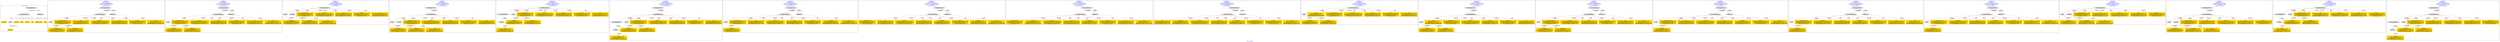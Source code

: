 digraph n0 {
fontcolor="blue"
remincross="true"
label="s22-s-moca.xml"
subgraph cluster_0 {
label="1-correct model"
n2[style="filled",color="white",fillcolor="lightgray",label="CulturalHeritageObject1"];
n3[shape="plaintext",style="filled",fillcolor="gold",label="creationDate"];
n4[style="filled",color="white",fillcolor="lightgray",label="Person1"];
n5[shape="plaintext",style="filled",fillcolor="gold",label="Dimensions"];
n6[shape="plaintext",style="filled",fillcolor="gold",label="Process"];
n7[shape="plaintext",style="filled",fillcolor="gold",label="Provenance"];
n8[shape="plaintext",style="filled",fillcolor="gold",label="title"];
n9[shape="plaintext",style="filled",fillcolor="gold",label="Assension_Number"];
n10[shape="plaintext",style="filled",fillcolor="gold",label="Artist_Name"];
n11[style="filled",color="white",fillcolor="lightgray",label="EuropeanaAggregation1"];
n12[style="filled",color="white",fillcolor="lightgray",label="WebResource1"];
n13[shape="plaintext",style="filled",fillcolor="gold",label="image"];
}
subgraph cluster_1 {
label="candidate 0\nlink coherence:1.0\nnode coherence:1.0\nconfidence:0.5216946850783879\nmapping score:0.6113982283594627\ncost:10.99957\n-precision:0.73-recall:0.73"
n15[style="filled",color="white",fillcolor="lightgray",label="CulturalHeritageObject1"];
n16[style="filled",color="white",fillcolor="lightgray",label="Person1"];
n17[style="filled",color="white",fillcolor="lightgray",label="EuropeanaAggregation1"];
n18[style="filled",color="white",fillcolor="lightgray",label="WebResource1"];
n19[shape="plaintext",style="filled",fillcolor="gold",label="image\n[WebResource,classLink,0.552]\n[Document,classLink,0.373]\n[CulturalHeritageObject,provenance,0.044]\n[CulturalHeritageObject,description,0.031]"];
n20[shape="plaintext",style="filled",fillcolor="gold",label="Assension_Number\n[CulturalHeritageObject,provenance,0.451]\n[CulturalHeritageObject,title,0.241]\n[CulturalHeritageObject,description,0.156]\n[Concept,prefLabel,0.153]"];
n21[shape="plaintext",style="filled",fillcolor="gold",label="title\n[CulturalHeritageObject,description,0.361]\n[CulturalHeritageObject,title,0.34]\n[Person,biographicalInformation,0.195]\n[CulturalHeritageObject,provenance,0.105]"];
n22[shape="plaintext",style="filled",fillcolor="gold",label="Dimensions\n[CulturalHeritageObject,extent,0.708]\n[CulturalHeritageObject,accessionNumber,0.138]\n[CulturalHeritageObject,description,0.084]\n[CulturalHeritageObject,medium,0.071]"];
n23[shape="plaintext",style="filled",fillcolor="gold",label="Process\n[CulturalHeritageObject,medium,0.764]\n[CulturalHeritageObject,description,0.115]\n[Person,biographicalInformation,0.064]\n[CulturalHeritageObject,provenance,0.057]"];
n24[shape="plaintext",style="filled",fillcolor="gold",label="creationDate\n[Person,dateOfDeath,0.476]\n[CulturalHeritageObject,created,0.346]\n[CulturalHeritageObject,provenance,0.121]\n[CulturalHeritageObject,title,0.057]"];
n25[shape="plaintext",style="filled",fillcolor="gold",label="Provenance\n[CulturalHeritageObject,provenance,0.427]\n[CulturalHeritageObject,title,0.273]\n[CulturalHeritageObject,description,0.155]\n[Concept,prefLabel,0.146]"];
n26[shape="plaintext",style="filled",fillcolor="gold",label="Artist_Name\n[Person,nameOfThePerson,0.435]\n[CulturalHeritageObject,title,0.197]\n[CulturalHeritageObject,description,0.187]\n[CulturalHeritageObject,provenance,0.181]"];
}
subgraph cluster_2 {
label="candidate 1\nlink coherence:1.0\nnode coherence:1.0\nconfidence:0.5190606838559829\nmapping score:0.6105202279519943\ncost:10.99957\n-precision:0.82-recall:0.82"
n28[style="filled",color="white",fillcolor="lightgray",label="CulturalHeritageObject1"];
n29[style="filled",color="white",fillcolor="lightgray",label="Person1"];
n30[style="filled",color="white",fillcolor="lightgray",label="EuropeanaAggregation1"];
n31[style="filled",color="white",fillcolor="lightgray",label="WebResource1"];
n32[shape="plaintext",style="filled",fillcolor="gold",label="image\n[WebResource,classLink,0.552]\n[Document,classLink,0.373]\n[CulturalHeritageObject,provenance,0.044]\n[CulturalHeritageObject,description,0.031]"];
n33[shape="plaintext",style="filled",fillcolor="gold",label="Assension_Number\n[CulturalHeritageObject,provenance,0.451]\n[CulturalHeritageObject,title,0.241]\n[CulturalHeritageObject,description,0.156]\n[Concept,prefLabel,0.153]"];
n34[shape="plaintext",style="filled",fillcolor="gold",label="Dimensions\n[CulturalHeritageObject,extent,0.708]\n[CulturalHeritageObject,accessionNumber,0.138]\n[CulturalHeritageObject,description,0.084]\n[CulturalHeritageObject,medium,0.071]"];
n35[shape="plaintext",style="filled",fillcolor="gold",label="Process\n[CulturalHeritageObject,medium,0.764]\n[CulturalHeritageObject,description,0.115]\n[Person,biographicalInformation,0.064]\n[CulturalHeritageObject,provenance,0.057]"];
n36[shape="plaintext",style="filled",fillcolor="gold",label="creationDate\n[Person,dateOfDeath,0.476]\n[CulturalHeritageObject,created,0.346]\n[CulturalHeritageObject,provenance,0.121]\n[CulturalHeritageObject,title,0.057]"];
n37[shape="plaintext",style="filled",fillcolor="gold",label="Provenance\n[CulturalHeritageObject,provenance,0.427]\n[CulturalHeritageObject,title,0.273]\n[CulturalHeritageObject,description,0.155]\n[Concept,prefLabel,0.146]"];
n38[shape="plaintext",style="filled",fillcolor="gold",label="title\n[CulturalHeritageObject,description,0.361]\n[CulturalHeritageObject,title,0.34]\n[Person,biographicalInformation,0.195]\n[CulturalHeritageObject,provenance,0.105]"];
n39[shape="plaintext",style="filled",fillcolor="gold",label="Artist_Name\n[Person,nameOfThePerson,0.435]\n[CulturalHeritageObject,title,0.197]\n[CulturalHeritageObject,description,0.187]\n[CulturalHeritageObject,provenance,0.181]"];
}
subgraph cluster_3 {
label="candidate 10\nlink coherence:1.0\nnode coherence:1.0\nconfidence:0.496607792944589\nmapping score:0.6030359309815297\ncost:9.9998\n-precision:0.6-recall:0.55"
n41[style="filled",color="white",fillcolor="lightgray",label="CulturalHeritageObject1"];
n42[style="filled",color="white",fillcolor="lightgray",label="Person1"];
n43[style="filled",color="white",fillcolor="lightgray",label="Document1"];
n44[shape="plaintext",style="filled",fillcolor="gold",label="image\n[WebResource,classLink,0.552]\n[Document,classLink,0.373]\n[CulturalHeritageObject,provenance,0.044]\n[CulturalHeritageObject,description,0.031]"];
n45[shape="plaintext",style="filled",fillcolor="gold",label="Assension_Number\n[CulturalHeritageObject,provenance,0.451]\n[CulturalHeritageObject,title,0.241]\n[CulturalHeritageObject,description,0.156]\n[Concept,prefLabel,0.153]"];
n46[shape="plaintext",style="filled",fillcolor="gold",label="Dimensions\n[CulturalHeritageObject,extent,0.708]\n[CulturalHeritageObject,accessionNumber,0.138]\n[CulturalHeritageObject,description,0.084]\n[CulturalHeritageObject,medium,0.071]"];
n47[shape="plaintext",style="filled",fillcolor="gold",label="Process\n[CulturalHeritageObject,medium,0.764]\n[CulturalHeritageObject,description,0.115]\n[Person,biographicalInformation,0.064]\n[CulturalHeritageObject,provenance,0.057]"];
n48[shape="plaintext",style="filled",fillcolor="gold",label="creationDate\n[Person,dateOfDeath,0.476]\n[CulturalHeritageObject,created,0.346]\n[CulturalHeritageObject,provenance,0.121]\n[CulturalHeritageObject,title,0.057]"];
n49[shape="plaintext",style="filled",fillcolor="gold",label="Provenance\n[CulturalHeritageObject,provenance,0.427]\n[CulturalHeritageObject,title,0.273]\n[CulturalHeritageObject,description,0.155]\n[Concept,prefLabel,0.146]"];
n50[shape="plaintext",style="filled",fillcolor="gold",label="title\n[CulturalHeritageObject,description,0.361]\n[CulturalHeritageObject,title,0.34]\n[Person,biographicalInformation,0.195]\n[CulturalHeritageObject,provenance,0.105]"];
n51[shape="plaintext",style="filled",fillcolor="gold",label="Artist_Name\n[Person,nameOfThePerson,0.435]\n[CulturalHeritageObject,title,0.197]\n[CulturalHeritageObject,description,0.187]\n[CulturalHeritageObject,provenance,0.181]"];
}
subgraph cluster_4 {
label="candidate 11\nlink coherence:1.0\nnode coherence:1.0\nconfidence:0.496607792944589\nmapping score:0.6030359309815297\ncost:10.99967\n-precision:0.64-recall:0.64"
n53[style="filled",color="white",fillcolor="lightgray",label="CulturalHeritageObject1"];
n54[style="filled",color="white",fillcolor="lightgray",label="Person1"];
n55[style="filled",color="white",fillcolor="lightgray",label="Document1"];
n56[style="filled",color="white",fillcolor="lightgray",label="EuropeanaAggregation1"];
n57[shape="plaintext",style="filled",fillcolor="gold",label="image\n[WebResource,classLink,0.552]\n[Document,classLink,0.373]\n[CulturalHeritageObject,provenance,0.044]\n[CulturalHeritageObject,description,0.031]"];
n58[shape="plaintext",style="filled",fillcolor="gold",label="Assension_Number\n[CulturalHeritageObject,provenance,0.451]\n[CulturalHeritageObject,title,0.241]\n[CulturalHeritageObject,description,0.156]\n[Concept,prefLabel,0.153]"];
n59[shape="plaintext",style="filled",fillcolor="gold",label="Dimensions\n[CulturalHeritageObject,extent,0.708]\n[CulturalHeritageObject,accessionNumber,0.138]\n[CulturalHeritageObject,description,0.084]\n[CulturalHeritageObject,medium,0.071]"];
n60[shape="plaintext",style="filled",fillcolor="gold",label="Process\n[CulturalHeritageObject,medium,0.764]\n[CulturalHeritageObject,description,0.115]\n[Person,biographicalInformation,0.064]\n[CulturalHeritageObject,provenance,0.057]"];
n61[shape="plaintext",style="filled",fillcolor="gold",label="creationDate\n[Person,dateOfDeath,0.476]\n[CulturalHeritageObject,created,0.346]\n[CulturalHeritageObject,provenance,0.121]\n[CulturalHeritageObject,title,0.057]"];
n62[shape="plaintext",style="filled",fillcolor="gold",label="Provenance\n[CulturalHeritageObject,provenance,0.427]\n[CulturalHeritageObject,title,0.273]\n[CulturalHeritageObject,description,0.155]\n[Concept,prefLabel,0.146]"];
n63[shape="plaintext",style="filled",fillcolor="gold",label="title\n[CulturalHeritageObject,description,0.361]\n[CulturalHeritageObject,title,0.34]\n[Person,biographicalInformation,0.195]\n[CulturalHeritageObject,provenance,0.105]"];
n64[shape="plaintext",style="filled",fillcolor="gold",label="Artist_Name\n[Person,nameOfThePerson,0.435]\n[CulturalHeritageObject,title,0.197]\n[CulturalHeritageObject,description,0.187]\n[CulturalHeritageObject,provenance,0.181]"];
}
subgraph cluster_5 {
label="candidate 12\nlink coherence:1.0\nnode coherence:1.0\nconfidence:0.496607792944589\nmapping score:0.6030359309815297\ncost:10.99979\n-precision:0.55-recall:0.55"
n66[style="filled",color="white",fillcolor="lightgray",label="CulturalHeritageObject1"];
n67[style="filled",color="white",fillcolor="lightgray",label="CulturalHeritageObject2"];
n68[style="filled",color="white",fillcolor="lightgray",label="Person1"];
n69[style="filled",color="white",fillcolor="lightgray",label="Document2"];
n70[shape="plaintext",style="filled",fillcolor="gold",label="Assension_Number\n[CulturalHeritageObject,provenance,0.451]\n[CulturalHeritageObject,title,0.241]\n[CulturalHeritageObject,description,0.156]\n[Concept,prefLabel,0.153]"];
n71[shape="plaintext",style="filled",fillcolor="gold",label="Dimensions\n[CulturalHeritageObject,extent,0.708]\n[CulturalHeritageObject,accessionNumber,0.138]\n[CulturalHeritageObject,description,0.084]\n[CulturalHeritageObject,medium,0.071]"];
n72[shape="plaintext",style="filled",fillcolor="gold",label="Process\n[CulturalHeritageObject,medium,0.764]\n[CulturalHeritageObject,description,0.115]\n[Person,biographicalInformation,0.064]\n[CulturalHeritageObject,provenance,0.057]"];
n73[shape="plaintext",style="filled",fillcolor="gold",label="creationDate\n[Person,dateOfDeath,0.476]\n[CulturalHeritageObject,created,0.346]\n[CulturalHeritageObject,provenance,0.121]\n[CulturalHeritageObject,title,0.057]"];
n74[shape="plaintext",style="filled",fillcolor="gold",label="image\n[WebResource,classLink,0.552]\n[Document,classLink,0.373]\n[CulturalHeritageObject,provenance,0.044]\n[CulturalHeritageObject,description,0.031]"];
n75[shape="plaintext",style="filled",fillcolor="gold",label="Provenance\n[CulturalHeritageObject,provenance,0.427]\n[CulturalHeritageObject,title,0.273]\n[CulturalHeritageObject,description,0.155]\n[Concept,prefLabel,0.146]"];
n76[shape="plaintext",style="filled",fillcolor="gold",label="title\n[CulturalHeritageObject,description,0.361]\n[CulturalHeritageObject,title,0.34]\n[Person,biographicalInformation,0.195]\n[CulturalHeritageObject,provenance,0.105]"];
n77[shape="plaintext",style="filled",fillcolor="gold",label="Artist_Name\n[Person,nameOfThePerson,0.435]\n[CulturalHeritageObject,title,0.197]\n[CulturalHeritageObject,description,0.187]\n[CulturalHeritageObject,provenance,0.181]"];
}
subgraph cluster_6 {
label="candidate 13\nlink coherence:1.0\nnode coherence:1.0\nconfidence:0.496607792944589\nmapping score:0.6030359309815297\ncost:11.99966\n-precision:0.58-recall:0.64"
n79[style="filled",color="white",fillcolor="lightgray",label="CulturalHeritageObject1"];
n80[style="filled",color="white",fillcolor="lightgray",label="CulturalHeritageObject2"];
n81[style="filled",color="white",fillcolor="lightgray",label="Person1"];
n82[style="filled",color="white",fillcolor="lightgray",label="Document2"];
n83[style="filled",color="white",fillcolor="lightgray",label="EuropeanaAggregation1"];
n84[shape="plaintext",style="filled",fillcolor="gold",label="Assension_Number\n[CulturalHeritageObject,provenance,0.451]\n[CulturalHeritageObject,title,0.241]\n[CulturalHeritageObject,description,0.156]\n[Concept,prefLabel,0.153]"];
n85[shape="plaintext",style="filled",fillcolor="gold",label="Dimensions\n[CulturalHeritageObject,extent,0.708]\n[CulturalHeritageObject,accessionNumber,0.138]\n[CulturalHeritageObject,description,0.084]\n[CulturalHeritageObject,medium,0.071]"];
n86[shape="plaintext",style="filled",fillcolor="gold",label="Process\n[CulturalHeritageObject,medium,0.764]\n[CulturalHeritageObject,description,0.115]\n[Person,biographicalInformation,0.064]\n[CulturalHeritageObject,provenance,0.057]"];
n87[shape="plaintext",style="filled",fillcolor="gold",label="creationDate\n[Person,dateOfDeath,0.476]\n[CulturalHeritageObject,created,0.346]\n[CulturalHeritageObject,provenance,0.121]\n[CulturalHeritageObject,title,0.057]"];
n88[shape="plaintext",style="filled",fillcolor="gold",label="image\n[WebResource,classLink,0.552]\n[Document,classLink,0.373]\n[CulturalHeritageObject,provenance,0.044]\n[CulturalHeritageObject,description,0.031]"];
n89[shape="plaintext",style="filled",fillcolor="gold",label="Provenance\n[CulturalHeritageObject,provenance,0.427]\n[CulturalHeritageObject,title,0.273]\n[CulturalHeritageObject,description,0.155]\n[Concept,prefLabel,0.146]"];
n90[shape="plaintext",style="filled",fillcolor="gold",label="title\n[CulturalHeritageObject,description,0.361]\n[CulturalHeritageObject,title,0.34]\n[Person,biographicalInformation,0.195]\n[CulturalHeritageObject,provenance,0.105]"];
n91[shape="plaintext",style="filled",fillcolor="gold",label="Artist_Name\n[Person,nameOfThePerson,0.435]\n[CulturalHeritageObject,title,0.197]\n[CulturalHeritageObject,description,0.187]\n[CulturalHeritageObject,provenance,0.181]"];
}
subgraph cluster_7 {
label="candidate 14\nlink coherence:1.0\nnode coherence:1.0\nconfidence:0.4919835084009957\nmapping score:0.6014945028003319\ncost:10.99957\n-precision:0.64-recall:0.64"
n93[style="filled",color="white",fillcolor="lightgray",label="CulturalHeritageObject1"];
n94[style="filled",color="white",fillcolor="lightgray",label="Person1"];
n95[style="filled",color="white",fillcolor="lightgray",label="EuropeanaAggregation1"];
n96[style="filled",color="white",fillcolor="lightgray",label="WebResource1"];
n97[shape="plaintext",style="filled",fillcolor="gold",label="image\n[WebResource,classLink,0.552]\n[Document,classLink,0.373]\n[CulturalHeritageObject,provenance,0.044]\n[CulturalHeritageObject,description,0.031]"];
n98[shape="plaintext",style="filled",fillcolor="gold",label="Assension_Number\n[CulturalHeritageObject,provenance,0.451]\n[CulturalHeritageObject,title,0.241]\n[CulturalHeritageObject,description,0.156]\n[Concept,prefLabel,0.153]"];
n99[shape="plaintext",style="filled",fillcolor="gold",label="title\n[CulturalHeritageObject,description,0.361]\n[CulturalHeritageObject,title,0.34]\n[Person,biographicalInformation,0.195]\n[CulturalHeritageObject,provenance,0.105]"];
n100[shape="plaintext",style="filled",fillcolor="gold",label="Dimensions\n[CulturalHeritageObject,extent,0.708]\n[CulturalHeritageObject,accessionNumber,0.138]\n[CulturalHeritageObject,description,0.084]\n[CulturalHeritageObject,medium,0.071]"];
n101[shape="plaintext",style="filled",fillcolor="gold",label="Process\n[CulturalHeritageObject,medium,0.764]\n[CulturalHeritageObject,description,0.115]\n[Person,biographicalInformation,0.064]\n[CulturalHeritageObject,provenance,0.057]"];
n102[shape="plaintext",style="filled",fillcolor="gold",label="creationDate\n[Person,dateOfDeath,0.476]\n[CulturalHeritageObject,created,0.346]\n[CulturalHeritageObject,provenance,0.121]\n[CulturalHeritageObject,title,0.057]"];
n103[shape="plaintext",style="filled",fillcolor="gold",label="Provenance\n[CulturalHeritageObject,provenance,0.427]\n[CulturalHeritageObject,title,0.273]\n[CulturalHeritageObject,description,0.155]\n[Concept,prefLabel,0.146]"];
n104[shape="plaintext",style="filled",fillcolor="gold",label="Artist_Name\n[Person,nameOfThePerson,0.435]\n[CulturalHeritageObject,title,0.197]\n[CulturalHeritageObject,description,0.187]\n[CulturalHeritageObject,provenance,0.181]"];
}
subgraph cluster_8 {
label="candidate 15\nlink coherence:1.0\nnode coherence:1.0\nconfidence:0.4757142209598973\nmapping score:0.6169047403199658\ncost:9.99974\n-precision:0.7-recall:0.64"
n106[style="filled",color="white",fillcolor="lightgray",label="EuropeanaAggregation1"];
n107[style="filled",color="white",fillcolor="lightgray",label="CulturalHeritageObject1"];
n108[style="filled",color="white",fillcolor="lightgray",label="WebResource1"];
n109[shape="plaintext",style="filled",fillcolor="gold",label="image\n[WebResource,classLink,0.552]\n[Document,classLink,0.373]\n[CulturalHeritageObject,provenance,0.044]\n[CulturalHeritageObject,description,0.031]"];
n110[shape="plaintext",style="filled",fillcolor="gold",label="Assension_Number\n[CulturalHeritageObject,provenance,0.451]\n[CulturalHeritageObject,title,0.241]\n[CulturalHeritageObject,description,0.156]\n[Concept,prefLabel,0.153]"];
n111[shape="plaintext",style="filled",fillcolor="gold",label="title\n[CulturalHeritageObject,description,0.361]\n[CulturalHeritageObject,title,0.34]\n[Person,biographicalInformation,0.195]\n[CulturalHeritageObject,provenance,0.105]"];
n112[shape="plaintext",style="filled",fillcolor="gold",label="Dimensions\n[CulturalHeritageObject,extent,0.708]\n[CulturalHeritageObject,accessionNumber,0.138]\n[CulturalHeritageObject,description,0.084]\n[CulturalHeritageObject,medium,0.071]"];
n113[shape="plaintext",style="filled",fillcolor="gold",label="Process\n[CulturalHeritageObject,medium,0.764]\n[CulturalHeritageObject,description,0.115]\n[Person,biographicalInformation,0.064]\n[CulturalHeritageObject,provenance,0.057]"];
n114[shape="plaintext",style="filled",fillcolor="gold",label="creationDate\n[Person,dateOfDeath,0.476]\n[CulturalHeritageObject,created,0.346]\n[CulturalHeritageObject,provenance,0.121]\n[CulturalHeritageObject,title,0.057]"];
n115[shape="plaintext",style="filled",fillcolor="gold",label="Provenance\n[CulturalHeritageObject,provenance,0.427]\n[CulturalHeritageObject,title,0.273]\n[CulturalHeritageObject,description,0.155]\n[Concept,prefLabel,0.146]"];
n116[shape="plaintext",style="filled",fillcolor="gold",label="Artist_Name\n[Person,nameOfThePerson,0.435]\n[CulturalHeritageObject,title,0.197]\n[CulturalHeritageObject,description,0.187]\n[CulturalHeritageObject,provenance,0.181]"];
}
subgraph cluster_9 {
label="candidate 16\nlink coherence:1.0\nnode coherence:1.0\nconfidence:0.47174797609870983\nmapping score:0.61558265869957\ncost:9.99974\n-precision:0.8-recall:0.73"
n118[style="filled",color="white",fillcolor="lightgray",label="EuropeanaAggregation1"];
n119[style="filled",color="white",fillcolor="lightgray",label="CulturalHeritageObject1"];
n120[style="filled",color="white",fillcolor="lightgray",label="WebResource1"];
n121[shape="plaintext",style="filled",fillcolor="gold",label="image\n[WebResource,classLink,0.552]\n[Document,classLink,0.373]\n[CulturalHeritageObject,provenance,0.044]\n[CulturalHeritageObject,description,0.031]"];
n122[shape="plaintext",style="filled",fillcolor="gold",label="Assension_Number\n[CulturalHeritageObject,provenance,0.451]\n[CulturalHeritageObject,title,0.241]\n[CulturalHeritageObject,description,0.156]\n[Concept,prefLabel,0.153]"];
n123[shape="plaintext",style="filled",fillcolor="gold",label="Artist_Name\n[Person,nameOfThePerson,0.435]\n[CulturalHeritageObject,title,0.197]\n[CulturalHeritageObject,description,0.187]\n[CulturalHeritageObject,provenance,0.181]"];
n124[shape="plaintext",style="filled",fillcolor="gold",label="Dimensions\n[CulturalHeritageObject,extent,0.708]\n[CulturalHeritageObject,accessionNumber,0.138]\n[CulturalHeritageObject,description,0.084]\n[CulturalHeritageObject,medium,0.071]"];
n125[shape="plaintext",style="filled",fillcolor="gold",label="Process\n[CulturalHeritageObject,medium,0.764]\n[CulturalHeritageObject,description,0.115]\n[Person,biographicalInformation,0.064]\n[CulturalHeritageObject,provenance,0.057]"];
n126[shape="plaintext",style="filled",fillcolor="gold",label="creationDate\n[Person,dateOfDeath,0.476]\n[CulturalHeritageObject,created,0.346]\n[CulturalHeritageObject,provenance,0.121]\n[CulturalHeritageObject,title,0.057]"];
n127[shape="plaintext",style="filled",fillcolor="gold",label="Provenance\n[CulturalHeritageObject,provenance,0.427]\n[CulturalHeritageObject,title,0.273]\n[CulturalHeritageObject,description,0.155]\n[Concept,prefLabel,0.146]"];
n128[shape="plaintext",style="filled",fillcolor="gold",label="title\n[CulturalHeritageObject,description,0.361]\n[CulturalHeritageObject,title,0.34]\n[Person,biographicalInformation,0.195]\n[CulturalHeritageObject,provenance,0.105]"];
}
subgraph cluster_10 {
label="candidate 17\nlink coherence:1.0\nnode coherence:1.0\nconfidence:0.45442610827944835\nmapping score:0.6098087027598161\ncost:9.99974\n-precision:0.6-recall:0.55"
n130[style="filled",color="white",fillcolor="lightgray",label="EuropeanaAggregation1"];
n131[style="filled",color="white",fillcolor="lightgray",label="CulturalHeritageObject1"];
n132[style="filled",color="white",fillcolor="lightgray",label="WebResource1"];
n133[shape="plaintext",style="filled",fillcolor="gold",label="image\n[WebResource,classLink,0.552]\n[Document,classLink,0.373]\n[CulturalHeritageObject,provenance,0.044]\n[CulturalHeritageObject,description,0.031]"];
n134[shape="plaintext",style="filled",fillcolor="gold",label="title\n[CulturalHeritageObject,description,0.361]\n[CulturalHeritageObject,title,0.34]\n[Person,biographicalInformation,0.195]\n[CulturalHeritageObject,provenance,0.105]"];
n135[shape="plaintext",style="filled",fillcolor="gold",label="Artist_Name\n[Person,nameOfThePerson,0.435]\n[CulturalHeritageObject,title,0.197]\n[CulturalHeritageObject,description,0.187]\n[CulturalHeritageObject,provenance,0.181]"];
n136[shape="plaintext",style="filled",fillcolor="gold",label="Dimensions\n[CulturalHeritageObject,extent,0.708]\n[CulturalHeritageObject,accessionNumber,0.138]\n[CulturalHeritageObject,description,0.084]\n[CulturalHeritageObject,medium,0.071]"];
n137[shape="plaintext",style="filled",fillcolor="gold",label="Process\n[CulturalHeritageObject,medium,0.764]\n[CulturalHeritageObject,description,0.115]\n[Person,biographicalInformation,0.064]\n[CulturalHeritageObject,provenance,0.057]"];
n138[shape="plaintext",style="filled",fillcolor="gold",label="creationDate\n[Person,dateOfDeath,0.476]\n[CulturalHeritageObject,created,0.346]\n[CulturalHeritageObject,provenance,0.121]\n[CulturalHeritageObject,title,0.057]"];
n139[shape="plaintext",style="filled",fillcolor="gold",label="Assension_Number\n[CulturalHeritageObject,provenance,0.451]\n[CulturalHeritageObject,title,0.241]\n[CulturalHeritageObject,description,0.156]\n[Concept,prefLabel,0.153]"];
n140[shape="plaintext",style="filled",fillcolor="gold",label="Provenance\n[CulturalHeritageObject,provenance,0.427]\n[CulturalHeritageObject,title,0.273]\n[CulturalHeritageObject,description,0.155]\n[Concept,prefLabel,0.146]"];
}
subgraph cluster_11 {
label="candidate 18\nlink coherence:1.0\nnode coherence:1.0\nconfidence:0.45393343126139046\nmapping score:0.6096444770871302\ncost:8.99983\n-precision:0.67-recall:0.55"
n142[style="filled",color="white",fillcolor="lightgray",label="CulturalHeritageObject1"];
n143[style="filled",color="white",fillcolor="lightgray",label="Person1"];
n144[shape="plaintext",style="filled",fillcolor="gold",label="image\n[WebResource,classLink,0.552]\n[Document,classLink,0.373]\n[CulturalHeritageObject,provenance,0.044]\n[CulturalHeritageObject,description,0.031]"];
n145[shape="plaintext",style="filled",fillcolor="gold",label="Assension_Number\n[CulturalHeritageObject,provenance,0.451]\n[CulturalHeritageObject,title,0.241]\n[CulturalHeritageObject,description,0.156]\n[Concept,prefLabel,0.153]"];
n146[shape="plaintext",style="filled",fillcolor="gold",label="Dimensions\n[CulturalHeritageObject,extent,0.708]\n[CulturalHeritageObject,accessionNumber,0.138]\n[CulturalHeritageObject,description,0.084]\n[CulturalHeritageObject,medium,0.071]"];
n147[shape="plaintext",style="filled",fillcolor="gold",label="Process\n[CulturalHeritageObject,medium,0.764]\n[CulturalHeritageObject,description,0.115]\n[Person,biographicalInformation,0.064]\n[CulturalHeritageObject,provenance,0.057]"];
n148[shape="plaintext",style="filled",fillcolor="gold",label="creationDate\n[Person,dateOfDeath,0.476]\n[CulturalHeritageObject,created,0.346]\n[CulturalHeritageObject,provenance,0.121]\n[CulturalHeritageObject,title,0.057]"];
n149[shape="plaintext",style="filled",fillcolor="gold",label="Provenance\n[CulturalHeritageObject,provenance,0.427]\n[CulturalHeritageObject,title,0.273]\n[CulturalHeritageObject,description,0.155]\n[Concept,prefLabel,0.146]"];
n150[shape="plaintext",style="filled",fillcolor="gold",label="title\n[CulturalHeritageObject,description,0.361]\n[CulturalHeritageObject,title,0.34]\n[Person,biographicalInformation,0.195]\n[CulturalHeritageObject,provenance,0.105]"];
n151[shape="plaintext",style="filled",fillcolor="gold",label="Artist_Name\n[Person,nameOfThePerson,0.435]\n[CulturalHeritageObject,title,0.197]\n[CulturalHeritageObject,description,0.187]\n[CulturalHeritageObject,provenance,0.181]"];
}
subgraph cluster_12 {
label="candidate 19\nlink coherence:1.0\nnode coherence:1.0\nconfidence:0.45393343126139046\nmapping score:0.6096444770871302\ncost:9.9997\n-precision:0.7-recall:0.64"
n153[style="filled",color="white",fillcolor="lightgray",label="CulturalHeritageObject1"];
n154[style="filled",color="white",fillcolor="lightgray",label="Person1"];
n155[style="filled",color="white",fillcolor="lightgray",label="EuropeanaAggregation1"];
n156[shape="plaintext",style="filled",fillcolor="gold",label="image\n[WebResource,classLink,0.552]\n[Document,classLink,0.373]\n[CulturalHeritageObject,provenance,0.044]\n[CulturalHeritageObject,description,0.031]"];
n157[shape="plaintext",style="filled",fillcolor="gold",label="Assension_Number\n[CulturalHeritageObject,provenance,0.451]\n[CulturalHeritageObject,title,0.241]\n[CulturalHeritageObject,description,0.156]\n[Concept,prefLabel,0.153]"];
n158[shape="plaintext",style="filled",fillcolor="gold",label="Dimensions\n[CulturalHeritageObject,extent,0.708]\n[CulturalHeritageObject,accessionNumber,0.138]\n[CulturalHeritageObject,description,0.084]\n[CulturalHeritageObject,medium,0.071]"];
n159[shape="plaintext",style="filled",fillcolor="gold",label="Process\n[CulturalHeritageObject,medium,0.764]\n[CulturalHeritageObject,description,0.115]\n[Person,biographicalInformation,0.064]\n[CulturalHeritageObject,provenance,0.057]"];
n160[shape="plaintext",style="filled",fillcolor="gold",label="creationDate\n[Person,dateOfDeath,0.476]\n[CulturalHeritageObject,created,0.346]\n[CulturalHeritageObject,provenance,0.121]\n[CulturalHeritageObject,title,0.057]"];
n161[shape="plaintext",style="filled",fillcolor="gold",label="Provenance\n[CulturalHeritageObject,provenance,0.427]\n[CulturalHeritageObject,title,0.273]\n[CulturalHeritageObject,description,0.155]\n[Concept,prefLabel,0.146]"];
n162[shape="plaintext",style="filled",fillcolor="gold",label="title\n[CulturalHeritageObject,description,0.361]\n[CulturalHeritageObject,title,0.34]\n[Person,biographicalInformation,0.195]\n[CulturalHeritageObject,provenance,0.105]"];
n163[shape="plaintext",style="filled",fillcolor="gold",label="Artist_Name\n[Person,nameOfThePerson,0.435]\n[CulturalHeritageObject,title,0.197]\n[CulturalHeritageObject,description,0.187]\n[CulturalHeritageObject,provenance,0.181]"];
}
subgraph cluster_13 {
label="candidate 2\nlink coherence:1.0\nnode coherence:1.0\nconfidence:0.5190606838559829\nmapping score:0.6105202279519943\ncost:10.99969\n-precision:0.82-recall:0.82"
n165[style="filled",color="white",fillcolor="lightgray",label="CulturalHeritageObject1"];
n166[style="filled",color="white",fillcolor="lightgray",label="Person1"];
n167[style="filled",color="white",fillcolor="lightgray",label="EuropeanaAggregation1"];
n168[style="filled",color="white",fillcolor="lightgray",label="WebResource2"];
n169[shape="plaintext",style="filled",fillcolor="gold",label="Assension_Number\n[CulturalHeritageObject,provenance,0.451]\n[CulturalHeritageObject,title,0.241]\n[CulturalHeritageObject,description,0.156]\n[Concept,prefLabel,0.153]"];
n170[shape="plaintext",style="filled",fillcolor="gold",label="Dimensions\n[CulturalHeritageObject,extent,0.708]\n[CulturalHeritageObject,accessionNumber,0.138]\n[CulturalHeritageObject,description,0.084]\n[CulturalHeritageObject,medium,0.071]"];
n171[shape="plaintext",style="filled",fillcolor="gold",label="Process\n[CulturalHeritageObject,medium,0.764]\n[CulturalHeritageObject,description,0.115]\n[Person,biographicalInformation,0.064]\n[CulturalHeritageObject,provenance,0.057]"];
n172[shape="plaintext",style="filled",fillcolor="gold",label="creationDate\n[Person,dateOfDeath,0.476]\n[CulturalHeritageObject,created,0.346]\n[CulturalHeritageObject,provenance,0.121]\n[CulturalHeritageObject,title,0.057]"];
n173[shape="plaintext",style="filled",fillcolor="gold",label="image\n[WebResource,classLink,0.552]\n[Document,classLink,0.373]\n[CulturalHeritageObject,provenance,0.044]\n[CulturalHeritageObject,description,0.031]"];
n174[shape="plaintext",style="filled",fillcolor="gold",label="Provenance\n[CulturalHeritageObject,provenance,0.427]\n[CulturalHeritageObject,title,0.273]\n[CulturalHeritageObject,description,0.155]\n[Concept,prefLabel,0.146]"];
n175[shape="plaintext",style="filled",fillcolor="gold",label="title\n[CulturalHeritageObject,description,0.361]\n[CulturalHeritageObject,title,0.34]\n[Person,biographicalInformation,0.195]\n[CulturalHeritageObject,provenance,0.105]"];
n176[shape="plaintext",style="filled",fillcolor="gold",label="Artist_Name\n[Person,nameOfThePerson,0.435]\n[CulturalHeritageObject,title,0.197]\n[CulturalHeritageObject,description,0.187]\n[CulturalHeritageObject,provenance,0.181]"];
}
subgraph cluster_14 {
label="candidate 3\nlink coherence:1.0\nnode coherence:1.0\nconfidence:0.5054253976372896\nmapping score:0.6059751325457632\ncost:10.99957\n-precision:0.82-recall:0.82"
n178[style="filled",color="white",fillcolor="lightgray",label="CulturalHeritageObject1"];
n179[style="filled",color="white",fillcolor="lightgray",label="Person1"];
n180[style="filled",color="white",fillcolor="lightgray",label="EuropeanaAggregation1"];
n181[style="filled",color="white",fillcolor="lightgray",label="WebResource1"];
n182[shape="plaintext",style="filled",fillcolor="gold",label="image\n[WebResource,classLink,0.552]\n[Document,classLink,0.373]\n[CulturalHeritageObject,provenance,0.044]\n[CulturalHeritageObject,description,0.031]"];
n183[shape="plaintext",style="filled",fillcolor="gold",label="Assension_Number\n[CulturalHeritageObject,provenance,0.451]\n[CulturalHeritageObject,title,0.241]\n[CulturalHeritageObject,description,0.156]\n[Concept,prefLabel,0.153]"];
n184[shape="plaintext",style="filled",fillcolor="gold",label="title\n[CulturalHeritageObject,description,0.361]\n[CulturalHeritageObject,title,0.34]\n[Person,biographicalInformation,0.195]\n[CulturalHeritageObject,provenance,0.105]"];
n185[shape="plaintext",style="filled",fillcolor="gold",label="Dimensions\n[CulturalHeritageObject,extent,0.708]\n[CulturalHeritageObject,accessionNumber,0.138]\n[CulturalHeritageObject,description,0.084]\n[CulturalHeritageObject,medium,0.071]"];
n186[shape="plaintext",style="filled",fillcolor="gold",label="Process\n[CulturalHeritageObject,medium,0.764]\n[CulturalHeritageObject,description,0.115]\n[Person,biographicalInformation,0.064]\n[CulturalHeritageObject,provenance,0.057]"];
n187[shape="plaintext",style="filled",fillcolor="gold",label="creationDate\n[Person,dateOfDeath,0.476]\n[CulturalHeritageObject,created,0.346]\n[CulturalHeritageObject,provenance,0.121]\n[CulturalHeritageObject,title,0.057]"];
n188[shape="plaintext",style="filled",fillcolor="gold",label="Provenance\n[CulturalHeritageObject,provenance,0.427]\n[CulturalHeritageObject,title,0.273]\n[CulturalHeritageObject,description,0.155]\n[Concept,prefLabel,0.146]"];
n189[shape="plaintext",style="filled",fillcolor="gold",label="Artist_Name\n[Person,nameOfThePerson,0.435]\n[CulturalHeritageObject,title,0.197]\n[CulturalHeritageObject,description,0.187]\n[CulturalHeritageObject,provenance,0.181]"];
}
subgraph cluster_15 {
label="candidate 4\nlink coherence:1.0\nnode coherence:1.0\nconfidence:0.5027913964148846\nmapping score:0.6050971321382949\ncost:10.99957\n-precision:0.91-recall:0.91"
n191[style="filled",color="white",fillcolor="lightgray",label="CulturalHeritageObject1"];
n192[style="filled",color="white",fillcolor="lightgray",label="Person1"];
n193[style="filled",color="white",fillcolor="lightgray",label="EuropeanaAggregation1"];
n194[style="filled",color="white",fillcolor="lightgray",label="WebResource1"];
n195[shape="plaintext",style="filled",fillcolor="gold",label="image\n[WebResource,classLink,0.552]\n[Document,classLink,0.373]\n[CulturalHeritageObject,provenance,0.044]\n[CulturalHeritageObject,description,0.031]"];
n196[shape="plaintext",style="filled",fillcolor="gold",label="Assension_Number\n[CulturalHeritageObject,provenance,0.451]\n[CulturalHeritageObject,title,0.241]\n[CulturalHeritageObject,description,0.156]\n[Concept,prefLabel,0.153]"];
n197[shape="plaintext",style="filled",fillcolor="gold",label="Dimensions\n[CulturalHeritageObject,extent,0.708]\n[CulturalHeritageObject,accessionNumber,0.138]\n[CulturalHeritageObject,description,0.084]\n[CulturalHeritageObject,medium,0.071]"];
n198[shape="plaintext",style="filled",fillcolor="gold",label="Process\n[CulturalHeritageObject,medium,0.764]\n[CulturalHeritageObject,description,0.115]\n[Person,biographicalInformation,0.064]\n[CulturalHeritageObject,provenance,0.057]"];
n199[shape="plaintext",style="filled",fillcolor="gold",label="creationDate\n[Person,dateOfDeath,0.476]\n[CulturalHeritageObject,created,0.346]\n[CulturalHeritageObject,provenance,0.121]\n[CulturalHeritageObject,title,0.057]"];
n200[shape="plaintext",style="filled",fillcolor="gold",label="Provenance\n[CulturalHeritageObject,provenance,0.427]\n[CulturalHeritageObject,title,0.273]\n[CulturalHeritageObject,description,0.155]\n[Concept,prefLabel,0.146]"];
n201[shape="plaintext",style="filled",fillcolor="gold",label="title\n[CulturalHeritageObject,description,0.361]\n[CulturalHeritageObject,title,0.34]\n[Person,biographicalInformation,0.195]\n[CulturalHeritageObject,provenance,0.105]"];
n202[shape="plaintext",style="filled",fillcolor="gold",label="Artist_Name\n[Person,nameOfThePerson,0.435]\n[CulturalHeritageObject,title,0.197]\n[CulturalHeritageObject,description,0.187]\n[CulturalHeritageObject,provenance,0.181]"];
}
subgraph cluster_16 {
label="candidate 5\nlink coherence:1.0\nnode coherence:1.0\nconfidence:0.5027913964148846\nmapping score:0.6050971321382949\ncost:10.99969\n-precision:0.91-recall:0.91"
n204[style="filled",color="white",fillcolor="lightgray",label="CulturalHeritageObject1"];
n205[style="filled",color="white",fillcolor="lightgray",label="Person1"];
n206[style="filled",color="white",fillcolor="lightgray",label="EuropeanaAggregation1"];
n207[style="filled",color="white",fillcolor="lightgray",label="WebResource2"];
n208[shape="plaintext",style="filled",fillcolor="gold",label="Assension_Number\n[CulturalHeritageObject,provenance,0.451]\n[CulturalHeritageObject,title,0.241]\n[CulturalHeritageObject,description,0.156]\n[Concept,prefLabel,0.153]"];
n209[shape="plaintext",style="filled",fillcolor="gold",label="Dimensions\n[CulturalHeritageObject,extent,0.708]\n[CulturalHeritageObject,accessionNumber,0.138]\n[CulturalHeritageObject,description,0.084]\n[CulturalHeritageObject,medium,0.071]"];
n210[shape="plaintext",style="filled",fillcolor="gold",label="Process\n[CulturalHeritageObject,medium,0.764]\n[CulturalHeritageObject,description,0.115]\n[Person,biographicalInformation,0.064]\n[CulturalHeritageObject,provenance,0.057]"];
n211[shape="plaintext",style="filled",fillcolor="gold",label="creationDate\n[Person,dateOfDeath,0.476]\n[CulturalHeritageObject,created,0.346]\n[CulturalHeritageObject,provenance,0.121]\n[CulturalHeritageObject,title,0.057]"];
n212[shape="plaintext",style="filled",fillcolor="gold",label="image\n[WebResource,classLink,0.552]\n[Document,classLink,0.373]\n[CulturalHeritageObject,provenance,0.044]\n[CulturalHeritageObject,description,0.031]"];
n213[shape="plaintext",style="filled",fillcolor="gold",label="Provenance\n[CulturalHeritageObject,provenance,0.427]\n[CulturalHeritageObject,title,0.273]\n[CulturalHeritageObject,description,0.155]\n[Concept,prefLabel,0.146]"];
n214[shape="plaintext",style="filled",fillcolor="gold",label="title\n[CulturalHeritageObject,description,0.361]\n[CulturalHeritageObject,title,0.34]\n[Person,biographicalInformation,0.195]\n[CulturalHeritageObject,provenance,0.105]"];
n215[shape="plaintext",style="filled",fillcolor="gold",label="Artist_Name\n[Person,nameOfThePerson,0.435]\n[CulturalHeritageObject,title,0.197]\n[CulturalHeritageObject,description,0.187]\n[CulturalHeritageObject,provenance,0.181]"];
}
subgraph cluster_17 {
label="candidate 6\nlink coherence:1.0\nnode coherence:1.0\nconfidence:0.499241794166994\nmapping score:0.603913931388998\ncost:9.9998\n-precision:0.5-recall:0.45"
n217[style="filled",color="white",fillcolor="lightgray",label="CulturalHeritageObject1"];
n218[style="filled",color="white",fillcolor="lightgray",label="Person1"];
n219[style="filled",color="white",fillcolor="lightgray",label="Document1"];
n220[shape="plaintext",style="filled",fillcolor="gold",label="image\n[WebResource,classLink,0.552]\n[Document,classLink,0.373]\n[CulturalHeritageObject,provenance,0.044]\n[CulturalHeritageObject,description,0.031]"];
n221[shape="plaintext",style="filled",fillcolor="gold",label="Assension_Number\n[CulturalHeritageObject,provenance,0.451]\n[CulturalHeritageObject,title,0.241]\n[CulturalHeritageObject,description,0.156]\n[Concept,prefLabel,0.153]"];
n222[shape="plaintext",style="filled",fillcolor="gold",label="title\n[CulturalHeritageObject,description,0.361]\n[CulturalHeritageObject,title,0.34]\n[Person,biographicalInformation,0.195]\n[CulturalHeritageObject,provenance,0.105]"];
n223[shape="plaintext",style="filled",fillcolor="gold",label="Dimensions\n[CulturalHeritageObject,extent,0.708]\n[CulturalHeritageObject,accessionNumber,0.138]\n[CulturalHeritageObject,description,0.084]\n[CulturalHeritageObject,medium,0.071]"];
n224[shape="plaintext",style="filled",fillcolor="gold",label="Process\n[CulturalHeritageObject,medium,0.764]\n[CulturalHeritageObject,description,0.115]\n[Person,biographicalInformation,0.064]\n[CulturalHeritageObject,provenance,0.057]"];
n225[shape="plaintext",style="filled",fillcolor="gold",label="creationDate\n[Person,dateOfDeath,0.476]\n[CulturalHeritageObject,created,0.346]\n[CulturalHeritageObject,provenance,0.121]\n[CulturalHeritageObject,title,0.057]"];
n226[shape="plaintext",style="filled",fillcolor="gold",label="Provenance\n[CulturalHeritageObject,provenance,0.427]\n[CulturalHeritageObject,title,0.273]\n[CulturalHeritageObject,description,0.155]\n[Concept,prefLabel,0.146]"];
n227[shape="plaintext",style="filled",fillcolor="gold",label="Artist_Name\n[Person,nameOfThePerson,0.435]\n[CulturalHeritageObject,title,0.197]\n[CulturalHeritageObject,description,0.187]\n[CulturalHeritageObject,provenance,0.181]"];
}
subgraph cluster_18 {
label="candidate 7\nlink coherence:1.0\nnode coherence:1.0\nconfidence:0.499241794166994\nmapping score:0.603913931388998\ncost:10.99967\n-precision:0.55-recall:0.55"
n229[style="filled",color="white",fillcolor="lightgray",label="CulturalHeritageObject1"];
n230[style="filled",color="white",fillcolor="lightgray",label="Person1"];
n231[style="filled",color="white",fillcolor="lightgray",label="Document1"];
n232[style="filled",color="white",fillcolor="lightgray",label="EuropeanaAggregation1"];
n233[shape="plaintext",style="filled",fillcolor="gold",label="image\n[WebResource,classLink,0.552]\n[Document,classLink,0.373]\n[CulturalHeritageObject,provenance,0.044]\n[CulturalHeritageObject,description,0.031]"];
n234[shape="plaintext",style="filled",fillcolor="gold",label="Assension_Number\n[CulturalHeritageObject,provenance,0.451]\n[CulturalHeritageObject,title,0.241]\n[CulturalHeritageObject,description,0.156]\n[Concept,prefLabel,0.153]"];
n235[shape="plaintext",style="filled",fillcolor="gold",label="title\n[CulturalHeritageObject,description,0.361]\n[CulturalHeritageObject,title,0.34]\n[Person,biographicalInformation,0.195]\n[CulturalHeritageObject,provenance,0.105]"];
n236[shape="plaintext",style="filled",fillcolor="gold",label="Dimensions\n[CulturalHeritageObject,extent,0.708]\n[CulturalHeritageObject,accessionNumber,0.138]\n[CulturalHeritageObject,description,0.084]\n[CulturalHeritageObject,medium,0.071]"];
n237[shape="plaintext",style="filled",fillcolor="gold",label="Process\n[CulturalHeritageObject,medium,0.764]\n[CulturalHeritageObject,description,0.115]\n[Person,biographicalInformation,0.064]\n[CulturalHeritageObject,provenance,0.057]"];
n238[shape="plaintext",style="filled",fillcolor="gold",label="creationDate\n[Person,dateOfDeath,0.476]\n[CulturalHeritageObject,created,0.346]\n[CulturalHeritageObject,provenance,0.121]\n[CulturalHeritageObject,title,0.057]"];
n239[shape="plaintext",style="filled",fillcolor="gold",label="Provenance\n[CulturalHeritageObject,provenance,0.427]\n[CulturalHeritageObject,title,0.273]\n[CulturalHeritageObject,description,0.155]\n[Concept,prefLabel,0.146]"];
n240[shape="plaintext",style="filled",fillcolor="gold",label="Artist_Name\n[Person,nameOfThePerson,0.435]\n[CulturalHeritageObject,title,0.197]\n[CulturalHeritageObject,description,0.187]\n[CulturalHeritageObject,provenance,0.181]"];
}
subgraph cluster_19 {
label="candidate 8\nlink coherence:1.0\nnode coherence:1.0\nconfidence:0.499241794166994\nmapping score:0.603913931388998\ncost:10.99979\n-precision:0.45-recall:0.45"
n242[style="filled",color="white",fillcolor="lightgray",label="CulturalHeritageObject1"];
n243[style="filled",color="white",fillcolor="lightgray",label="CulturalHeritageObject2"];
n244[style="filled",color="white",fillcolor="lightgray",label="Person1"];
n245[style="filled",color="white",fillcolor="lightgray",label="Document2"];
n246[shape="plaintext",style="filled",fillcolor="gold",label="Assension_Number\n[CulturalHeritageObject,provenance,0.451]\n[CulturalHeritageObject,title,0.241]\n[CulturalHeritageObject,description,0.156]\n[Concept,prefLabel,0.153]"];
n247[shape="plaintext",style="filled",fillcolor="gold",label="title\n[CulturalHeritageObject,description,0.361]\n[CulturalHeritageObject,title,0.34]\n[Person,biographicalInformation,0.195]\n[CulturalHeritageObject,provenance,0.105]"];
n248[shape="plaintext",style="filled",fillcolor="gold",label="Dimensions\n[CulturalHeritageObject,extent,0.708]\n[CulturalHeritageObject,accessionNumber,0.138]\n[CulturalHeritageObject,description,0.084]\n[CulturalHeritageObject,medium,0.071]"];
n249[shape="plaintext",style="filled",fillcolor="gold",label="Process\n[CulturalHeritageObject,medium,0.764]\n[CulturalHeritageObject,description,0.115]\n[Person,biographicalInformation,0.064]\n[CulturalHeritageObject,provenance,0.057]"];
n250[shape="plaintext",style="filled",fillcolor="gold",label="creationDate\n[Person,dateOfDeath,0.476]\n[CulturalHeritageObject,created,0.346]\n[CulturalHeritageObject,provenance,0.121]\n[CulturalHeritageObject,title,0.057]"];
n251[shape="plaintext",style="filled",fillcolor="gold",label="image\n[WebResource,classLink,0.552]\n[Document,classLink,0.373]\n[CulturalHeritageObject,provenance,0.044]\n[CulturalHeritageObject,description,0.031]"];
n252[shape="plaintext",style="filled",fillcolor="gold",label="Provenance\n[CulturalHeritageObject,provenance,0.427]\n[CulturalHeritageObject,title,0.273]\n[CulturalHeritageObject,description,0.155]\n[Concept,prefLabel,0.146]"];
n253[shape="plaintext",style="filled",fillcolor="gold",label="Artist_Name\n[Person,nameOfThePerson,0.435]\n[CulturalHeritageObject,title,0.197]\n[CulturalHeritageObject,description,0.187]\n[CulturalHeritageObject,provenance,0.181]"];
}
subgraph cluster_20 {
label="candidate 9\nlink coherence:1.0\nnode coherence:1.0\nconfidence:0.499241794166994\nmapping score:0.603913931388998\ncost:11.99966\n-precision:0.5-recall:0.55"
n255[style="filled",color="white",fillcolor="lightgray",label="CulturalHeritageObject1"];
n256[style="filled",color="white",fillcolor="lightgray",label="CulturalHeritageObject2"];
n257[style="filled",color="white",fillcolor="lightgray",label="Person1"];
n258[style="filled",color="white",fillcolor="lightgray",label="Document2"];
n259[style="filled",color="white",fillcolor="lightgray",label="EuropeanaAggregation1"];
n260[shape="plaintext",style="filled",fillcolor="gold",label="Assension_Number\n[CulturalHeritageObject,provenance,0.451]\n[CulturalHeritageObject,title,0.241]\n[CulturalHeritageObject,description,0.156]\n[Concept,prefLabel,0.153]"];
n261[shape="plaintext",style="filled",fillcolor="gold",label="title\n[CulturalHeritageObject,description,0.361]\n[CulturalHeritageObject,title,0.34]\n[Person,biographicalInformation,0.195]\n[CulturalHeritageObject,provenance,0.105]"];
n262[shape="plaintext",style="filled",fillcolor="gold",label="Dimensions\n[CulturalHeritageObject,extent,0.708]\n[CulturalHeritageObject,accessionNumber,0.138]\n[CulturalHeritageObject,description,0.084]\n[CulturalHeritageObject,medium,0.071]"];
n263[shape="plaintext",style="filled",fillcolor="gold",label="Process\n[CulturalHeritageObject,medium,0.764]\n[CulturalHeritageObject,description,0.115]\n[Person,biographicalInformation,0.064]\n[CulturalHeritageObject,provenance,0.057]"];
n264[shape="plaintext",style="filled",fillcolor="gold",label="creationDate\n[Person,dateOfDeath,0.476]\n[CulturalHeritageObject,created,0.346]\n[CulturalHeritageObject,provenance,0.121]\n[CulturalHeritageObject,title,0.057]"];
n265[shape="plaintext",style="filled",fillcolor="gold",label="image\n[WebResource,classLink,0.552]\n[Document,classLink,0.373]\n[CulturalHeritageObject,provenance,0.044]\n[CulturalHeritageObject,description,0.031]"];
n266[shape="plaintext",style="filled",fillcolor="gold",label="Provenance\n[CulturalHeritageObject,provenance,0.427]\n[CulturalHeritageObject,title,0.273]\n[CulturalHeritageObject,description,0.155]\n[Concept,prefLabel,0.146]"];
n267[shape="plaintext",style="filled",fillcolor="gold",label="Artist_Name\n[Person,nameOfThePerson,0.435]\n[CulturalHeritageObject,title,0.197]\n[CulturalHeritageObject,description,0.187]\n[CulturalHeritageObject,provenance,0.181]"];
}
n2 -> n3[color="brown",fontcolor="black",label="created"]
n2 -> n4[color="brown",fontcolor="black",label="creator"]
n2 -> n5[color="brown",fontcolor="black",label="extent"]
n2 -> n6[color="brown",fontcolor="black",label="medium"]
n2 -> n7[color="brown",fontcolor="black",label="provenance"]
n2 -> n8[color="brown",fontcolor="black",label="title"]
n2 -> n9[color="brown",fontcolor="black",label="accessionNumber"]
n4 -> n10[color="brown",fontcolor="black",label="nameOfThePerson"]
n11 -> n2[color="brown",fontcolor="black",label="aggregatedCHO"]
n11 -> n12[color="brown",fontcolor="black",label="hasView"]
n12 -> n13[color="brown",fontcolor="black",label="classLink"]
n15 -> n16[color="brown",fontcolor="black",label="creator\nw=0.99983"]
n17 -> n15[color="brown",fontcolor="black",label="aggregatedCHO\nw=0.99987"]
n17 -> n18[color="brown",fontcolor="black",label="hasView\nw=0.99987"]
n18 -> n19[color="brown",fontcolor="black",label="classLink\nw=1.0"]
n15 -> n20[color="brown",fontcolor="black",label="provenance\nw=1.0"]
n15 -> n21[color="brown",fontcolor="black",label="description\nw=1.0"]
n15 -> n22[color="brown",fontcolor="black",label="extent\nw=1.0"]
n15 -> n23[color="brown",fontcolor="black",label="medium\nw=1.0"]
n16 -> n24[color="brown",fontcolor="black",label="dateOfDeath\nw=1.0"]
n15 -> n25[color="brown",fontcolor="black",label="provenance\nw=1.0"]
n16 -> n26[color="brown",fontcolor="black",label="nameOfThePerson\nw=1.0"]
n28 -> n29[color="brown",fontcolor="black",label="creator\nw=0.99983"]
n30 -> n28[color="brown",fontcolor="black",label="aggregatedCHO\nw=0.99987"]
n30 -> n31[color="brown",fontcolor="black",label="hasView\nw=0.99987"]
n31 -> n32[color="brown",fontcolor="black",label="classLink\nw=1.0"]
n28 -> n33[color="brown",fontcolor="black",label="provenance\nw=1.0"]
n28 -> n34[color="brown",fontcolor="black",label="extent\nw=1.0"]
n28 -> n35[color="brown",fontcolor="black",label="medium\nw=1.0"]
n29 -> n36[color="brown",fontcolor="black",label="dateOfDeath\nw=1.0"]
n28 -> n37[color="brown",fontcolor="black",label="provenance\nw=1.0"]
n28 -> n38[color="brown",fontcolor="black",label="title\nw=1.0"]
n29 -> n39[color="brown",fontcolor="black",label="nameOfThePerson\nw=1.0"]
n41 -> n42[color="brown",fontcolor="black",label="creator\nw=0.99983"]
n41 -> n43[color="brown",fontcolor="black",label="page\nw=0.99997"]
n43 -> n44[color="brown",fontcolor="black",label="classLink\nw=1.0"]
n41 -> n45[color="brown",fontcolor="black",label="provenance\nw=1.0"]
n41 -> n46[color="brown",fontcolor="black",label="extent\nw=1.0"]
n41 -> n47[color="brown",fontcolor="black",label="medium\nw=1.0"]
n42 -> n48[color="brown",fontcolor="black",label="dateOfDeath\nw=1.0"]
n41 -> n49[color="brown",fontcolor="black",label="provenance\nw=1.0"]
n41 -> n50[color="brown",fontcolor="black",label="title\nw=1.0"]
n42 -> n51[color="brown",fontcolor="black",label="nameOfThePerson\nw=1.0"]
n53 -> n54[color="brown",fontcolor="black",label="creator\nw=0.99983"]
n53 -> n55[color="brown",fontcolor="black",label="page\nw=0.99997"]
n56 -> n53[color="brown",fontcolor="black",label="aggregatedCHO\nw=0.99987"]
n55 -> n57[color="brown",fontcolor="black",label="classLink\nw=1.0"]
n53 -> n58[color="brown",fontcolor="black",label="provenance\nw=1.0"]
n53 -> n59[color="brown",fontcolor="black",label="extent\nw=1.0"]
n53 -> n60[color="brown",fontcolor="black",label="medium\nw=1.0"]
n54 -> n61[color="brown",fontcolor="black",label="dateOfDeath\nw=1.0"]
n53 -> n62[color="brown",fontcolor="black",label="provenance\nw=1.0"]
n53 -> n63[color="brown",fontcolor="black",label="title\nw=1.0"]
n54 -> n64[color="brown",fontcolor="black",label="nameOfThePerson\nw=1.0"]
n66 -> n67[color="brown",fontcolor="black",label="isRelatedTo\nw=0.99997"]
n66 -> n68[color="brown",fontcolor="black",label="creator\nw=0.99983"]
n67 -> n69[color="brown",fontcolor="black",label="page\nw=0.99999"]
n66 -> n70[color="brown",fontcolor="black",label="provenance\nw=1.0"]
n66 -> n71[color="brown",fontcolor="black",label="extent\nw=1.0"]
n66 -> n72[color="brown",fontcolor="black",label="medium\nw=1.0"]
n68 -> n73[color="brown",fontcolor="black",label="dateOfDeath\nw=1.0"]
n69 -> n74[color="brown",fontcolor="black",label="classLink\nw=1.0"]
n66 -> n75[color="brown",fontcolor="black",label="provenance\nw=1.0"]
n66 -> n76[color="brown",fontcolor="black",label="title\nw=1.0"]
n68 -> n77[color="brown",fontcolor="black",label="nameOfThePerson\nw=1.0"]
n79 -> n80[color="brown",fontcolor="black",label="isRelatedTo\nw=0.99997"]
n79 -> n81[color="brown",fontcolor="black",label="creator\nw=0.99983"]
n80 -> n82[color="brown",fontcolor="black",label="page\nw=0.99999"]
n83 -> n79[color="brown",fontcolor="black",label="aggregatedCHO\nw=0.99987"]
n79 -> n84[color="brown",fontcolor="black",label="provenance\nw=1.0"]
n79 -> n85[color="brown",fontcolor="black",label="extent\nw=1.0"]
n79 -> n86[color="brown",fontcolor="black",label="medium\nw=1.0"]
n81 -> n87[color="brown",fontcolor="black",label="dateOfDeath\nw=1.0"]
n82 -> n88[color="brown",fontcolor="black",label="classLink\nw=1.0"]
n79 -> n89[color="brown",fontcolor="black",label="provenance\nw=1.0"]
n79 -> n90[color="brown",fontcolor="black",label="title\nw=1.0"]
n81 -> n91[color="brown",fontcolor="black",label="nameOfThePerson\nw=1.0"]
n93 -> n94[color="brown",fontcolor="black",label="creator\nw=0.99983"]
n95 -> n93[color="brown",fontcolor="black",label="aggregatedCHO\nw=0.99987"]
n95 -> n96[color="brown",fontcolor="black",label="hasView\nw=0.99987"]
n96 -> n97[color="brown",fontcolor="black",label="classLink\nw=1.0"]
n93 -> n98[color="brown",fontcolor="black",label="provenance\nw=1.0"]
n93 -> n99[color="brown",fontcolor="black",label="description\nw=1.0"]
n93 -> n100[color="brown",fontcolor="black",label="extent\nw=1.0"]
n93 -> n101[color="brown",fontcolor="black",label="medium\nw=1.0"]
n94 -> n102[color="brown",fontcolor="black",label="dateOfDeath\nw=1.0"]
n93 -> n103[color="brown",fontcolor="black",label="provenance\nw=1.0"]
n93 -> n104[color="brown",fontcolor="black",label="title\nw=1.0"]
n106 -> n107[color="brown",fontcolor="black",label="aggregatedCHO\nw=0.99987"]
n106 -> n108[color="brown",fontcolor="black",label="hasView\nw=0.99987"]
n108 -> n109[color="brown",fontcolor="black",label="classLink\nw=1.0"]
n107 -> n110[color="brown",fontcolor="black",label="provenance\nw=1.0"]
n107 -> n111[color="brown",fontcolor="black",label="description\nw=1.0"]
n107 -> n112[color="brown",fontcolor="black",label="extent\nw=1.0"]
n107 -> n113[color="brown",fontcolor="black",label="medium\nw=1.0"]
n107 -> n114[color="brown",fontcolor="black",label="created\nw=1.0"]
n107 -> n115[color="brown",fontcolor="black",label="provenance\nw=1.0"]
n107 -> n116[color="brown",fontcolor="black",label="title\nw=1.0"]
n118 -> n119[color="brown",fontcolor="black",label="aggregatedCHO\nw=0.99987"]
n118 -> n120[color="brown",fontcolor="black",label="hasView\nw=0.99987"]
n120 -> n121[color="brown",fontcolor="black",label="classLink\nw=1.0"]
n119 -> n122[color="brown",fontcolor="black",label="provenance\nw=1.0"]
n119 -> n123[color="brown",fontcolor="black",label="description\nw=1.0"]
n119 -> n124[color="brown",fontcolor="black",label="extent\nw=1.0"]
n119 -> n125[color="brown",fontcolor="black",label="medium\nw=1.0"]
n119 -> n126[color="brown",fontcolor="black",label="created\nw=1.0"]
n119 -> n127[color="brown",fontcolor="black",label="provenance\nw=1.0"]
n119 -> n128[color="brown",fontcolor="black",label="title\nw=1.0"]
n130 -> n131[color="brown",fontcolor="black",label="aggregatedCHO\nw=0.99987"]
n130 -> n132[color="brown",fontcolor="black",label="hasView\nw=0.99987"]
n132 -> n133[color="brown",fontcolor="black",label="classLink\nw=1.0"]
n131 -> n134[color="brown",fontcolor="black",label="description\nw=1.0"]
n131 -> n135[color="brown",fontcolor="black",label="provenance\nw=1.0"]
n131 -> n136[color="brown",fontcolor="black",label="extent\nw=1.0"]
n131 -> n137[color="brown",fontcolor="black",label="medium\nw=1.0"]
n131 -> n138[color="brown",fontcolor="black",label="created\nw=1.0"]
n131 -> n139[color="brown",fontcolor="black",label="provenance\nw=1.0"]
n131 -> n140[color="brown",fontcolor="black",label="title\nw=1.0"]
n142 -> n143[color="brown",fontcolor="black",label="creator\nw=0.99983"]
n142 -> n144[color="brown",fontcolor="black",label="description\nw=1.0"]
n142 -> n145[color="brown",fontcolor="black",label="provenance\nw=1.0"]
n142 -> n146[color="brown",fontcolor="black",label="extent\nw=1.0"]
n142 -> n147[color="brown",fontcolor="black",label="medium\nw=1.0"]
n143 -> n148[color="brown",fontcolor="black",label="dateOfDeath\nw=1.0"]
n142 -> n149[color="brown",fontcolor="black",label="provenance\nw=1.0"]
n142 -> n150[color="brown",fontcolor="black",label="title\nw=1.0"]
n143 -> n151[color="brown",fontcolor="black",label="nameOfThePerson\nw=1.0"]
n153 -> n154[color="brown",fontcolor="black",label="creator\nw=0.99983"]
n155 -> n153[color="brown",fontcolor="black",label="aggregatedCHO\nw=0.99987"]
n153 -> n156[color="brown",fontcolor="black",label="description\nw=1.0"]
n153 -> n157[color="brown",fontcolor="black",label="provenance\nw=1.0"]
n153 -> n158[color="brown",fontcolor="black",label="extent\nw=1.0"]
n153 -> n159[color="brown",fontcolor="black",label="medium\nw=1.0"]
n154 -> n160[color="brown",fontcolor="black",label="dateOfDeath\nw=1.0"]
n153 -> n161[color="brown",fontcolor="black",label="provenance\nw=1.0"]
n153 -> n162[color="brown",fontcolor="black",label="title\nw=1.0"]
n154 -> n163[color="brown",fontcolor="black",label="nameOfThePerson\nw=1.0"]
n165 -> n166[color="brown",fontcolor="black",label="creator\nw=0.99983"]
n167 -> n165[color="brown",fontcolor="black",label="aggregatedCHO\nw=0.99987"]
n167 -> n168[color="brown",fontcolor="black",label="hasView\nw=0.99999"]
n165 -> n169[color="brown",fontcolor="black",label="provenance\nw=1.0"]
n165 -> n170[color="brown",fontcolor="black",label="extent\nw=1.0"]
n165 -> n171[color="brown",fontcolor="black",label="medium\nw=1.0"]
n166 -> n172[color="brown",fontcolor="black",label="dateOfDeath\nw=1.0"]
n168 -> n173[color="brown",fontcolor="black",label="classLink\nw=1.0"]
n165 -> n174[color="brown",fontcolor="black",label="provenance\nw=1.0"]
n165 -> n175[color="brown",fontcolor="black",label="title\nw=1.0"]
n166 -> n176[color="brown",fontcolor="black",label="nameOfThePerson\nw=1.0"]
n178 -> n179[color="brown",fontcolor="black",label="creator\nw=0.99983"]
n180 -> n178[color="brown",fontcolor="black",label="aggregatedCHO\nw=0.99987"]
n180 -> n181[color="brown",fontcolor="black",label="hasView\nw=0.99987"]
n181 -> n182[color="brown",fontcolor="black",label="classLink\nw=1.0"]
n178 -> n183[color="brown",fontcolor="black",label="provenance\nw=1.0"]
n178 -> n184[color="brown",fontcolor="black",label="description\nw=1.0"]
n178 -> n185[color="brown",fontcolor="black",label="extent\nw=1.0"]
n178 -> n186[color="brown",fontcolor="black",label="medium\nw=1.0"]
n178 -> n187[color="brown",fontcolor="black",label="created\nw=1.0"]
n178 -> n188[color="brown",fontcolor="black",label="provenance\nw=1.0"]
n179 -> n189[color="brown",fontcolor="black",label="nameOfThePerson\nw=1.0"]
n191 -> n192[color="brown",fontcolor="black",label="creator\nw=0.99983"]
n193 -> n191[color="brown",fontcolor="black",label="aggregatedCHO\nw=0.99987"]
n193 -> n194[color="brown",fontcolor="black",label="hasView\nw=0.99987"]
n194 -> n195[color="brown",fontcolor="black",label="classLink\nw=1.0"]
n191 -> n196[color="brown",fontcolor="black",label="provenance\nw=1.0"]
n191 -> n197[color="brown",fontcolor="black",label="extent\nw=1.0"]
n191 -> n198[color="brown",fontcolor="black",label="medium\nw=1.0"]
n191 -> n199[color="brown",fontcolor="black",label="created\nw=1.0"]
n191 -> n200[color="brown",fontcolor="black",label="provenance\nw=1.0"]
n191 -> n201[color="brown",fontcolor="black",label="title\nw=1.0"]
n192 -> n202[color="brown",fontcolor="black",label="nameOfThePerson\nw=1.0"]
n204 -> n205[color="brown",fontcolor="black",label="creator\nw=0.99983"]
n206 -> n204[color="brown",fontcolor="black",label="aggregatedCHO\nw=0.99987"]
n206 -> n207[color="brown",fontcolor="black",label="hasView\nw=0.99999"]
n204 -> n208[color="brown",fontcolor="black",label="provenance\nw=1.0"]
n204 -> n209[color="brown",fontcolor="black",label="extent\nw=1.0"]
n204 -> n210[color="brown",fontcolor="black",label="medium\nw=1.0"]
n204 -> n211[color="brown",fontcolor="black",label="created\nw=1.0"]
n207 -> n212[color="brown",fontcolor="black",label="classLink\nw=1.0"]
n204 -> n213[color="brown",fontcolor="black",label="provenance\nw=1.0"]
n204 -> n214[color="brown",fontcolor="black",label="title\nw=1.0"]
n205 -> n215[color="brown",fontcolor="black",label="nameOfThePerson\nw=1.0"]
n217 -> n218[color="brown",fontcolor="black",label="creator\nw=0.99983"]
n217 -> n219[color="brown",fontcolor="black",label="page\nw=0.99997"]
n219 -> n220[color="brown",fontcolor="black",label="classLink\nw=1.0"]
n217 -> n221[color="brown",fontcolor="black",label="provenance\nw=1.0"]
n217 -> n222[color="brown",fontcolor="black",label="description\nw=1.0"]
n217 -> n223[color="brown",fontcolor="black",label="extent\nw=1.0"]
n217 -> n224[color="brown",fontcolor="black",label="medium\nw=1.0"]
n218 -> n225[color="brown",fontcolor="black",label="dateOfDeath\nw=1.0"]
n217 -> n226[color="brown",fontcolor="black",label="provenance\nw=1.0"]
n218 -> n227[color="brown",fontcolor="black",label="nameOfThePerson\nw=1.0"]
n229 -> n230[color="brown",fontcolor="black",label="creator\nw=0.99983"]
n229 -> n231[color="brown",fontcolor="black",label="page\nw=0.99997"]
n232 -> n229[color="brown",fontcolor="black",label="aggregatedCHO\nw=0.99987"]
n231 -> n233[color="brown",fontcolor="black",label="classLink\nw=1.0"]
n229 -> n234[color="brown",fontcolor="black",label="provenance\nw=1.0"]
n229 -> n235[color="brown",fontcolor="black",label="description\nw=1.0"]
n229 -> n236[color="brown",fontcolor="black",label="extent\nw=1.0"]
n229 -> n237[color="brown",fontcolor="black",label="medium\nw=1.0"]
n230 -> n238[color="brown",fontcolor="black",label="dateOfDeath\nw=1.0"]
n229 -> n239[color="brown",fontcolor="black",label="provenance\nw=1.0"]
n230 -> n240[color="brown",fontcolor="black",label="nameOfThePerson\nw=1.0"]
n242 -> n243[color="brown",fontcolor="black",label="isRelatedTo\nw=0.99997"]
n242 -> n244[color="brown",fontcolor="black",label="creator\nw=0.99983"]
n243 -> n245[color="brown",fontcolor="black",label="page\nw=0.99999"]
n242 -> n246[color="brown",fontcolor="black",label="provenance\nw=1.0"]
n242 -> n247[color="brown",fontcolor="black",label="description\nw=1.0"]
n242 -> n248[color="brown",fontcolor="black",label="extent\nw=1.0"]
n242 -> n249[color="brown",fontcolor="black",label="medium\nw=1.0"]
n244 -> n250[color="brown",fontcolor="black",label="dateOfDeath\nw=1.0"]
n245 -> n251[color="brown",fontcolor="black",label="classLink\nw=1.0"]
n242 -> n252[color="brown",fontcolor="black",label="provenance\nw=1.0"]
n244 -> n253[color="brown",fontcolor="black",label="nameOfThePerson\nw=1.0"]
n255 -> n256[color="brown",fontcolor="black",label="isRelatedTo\nw=0.99997"]
n255 -> n257[color="brown",fontcolor="black",label="creator\nw=0.99983"]
n256 -> n258[color="brown",fontcolor="black",label="page\nw=0.99999"]
n259 -> n255[color="brown",fontcolor="black",label="aggregatedCHO\nw=0.99987"]
n255 -> n260[color="brown",fontcolor="black",label="provenance\nw=1.0"]
n255 -> n261[color="brown",fontcolor="black",label="description\nw=1.0"]
n255 -> n262[color="brown",fontcolor="black",label="extent\nw=1.0"]
n255 -> n263[color="brown",fontcolor="black",label="medium\nw=1.0"]
n257 -> n264[color="brown",fontcolor="black",label="dateOfDeath\nw=1.0"]
n258 -> n265[color="brown",fontcolor="black",label="classLink\nw=1.0"]
n255 -> n266[color="brown",fontcolor="black",label="provenance\nw=1.0"]
n257 -> n267[color="brown",fontcolor="black",label="nameOfThePerson\nw=1.0"]
}

